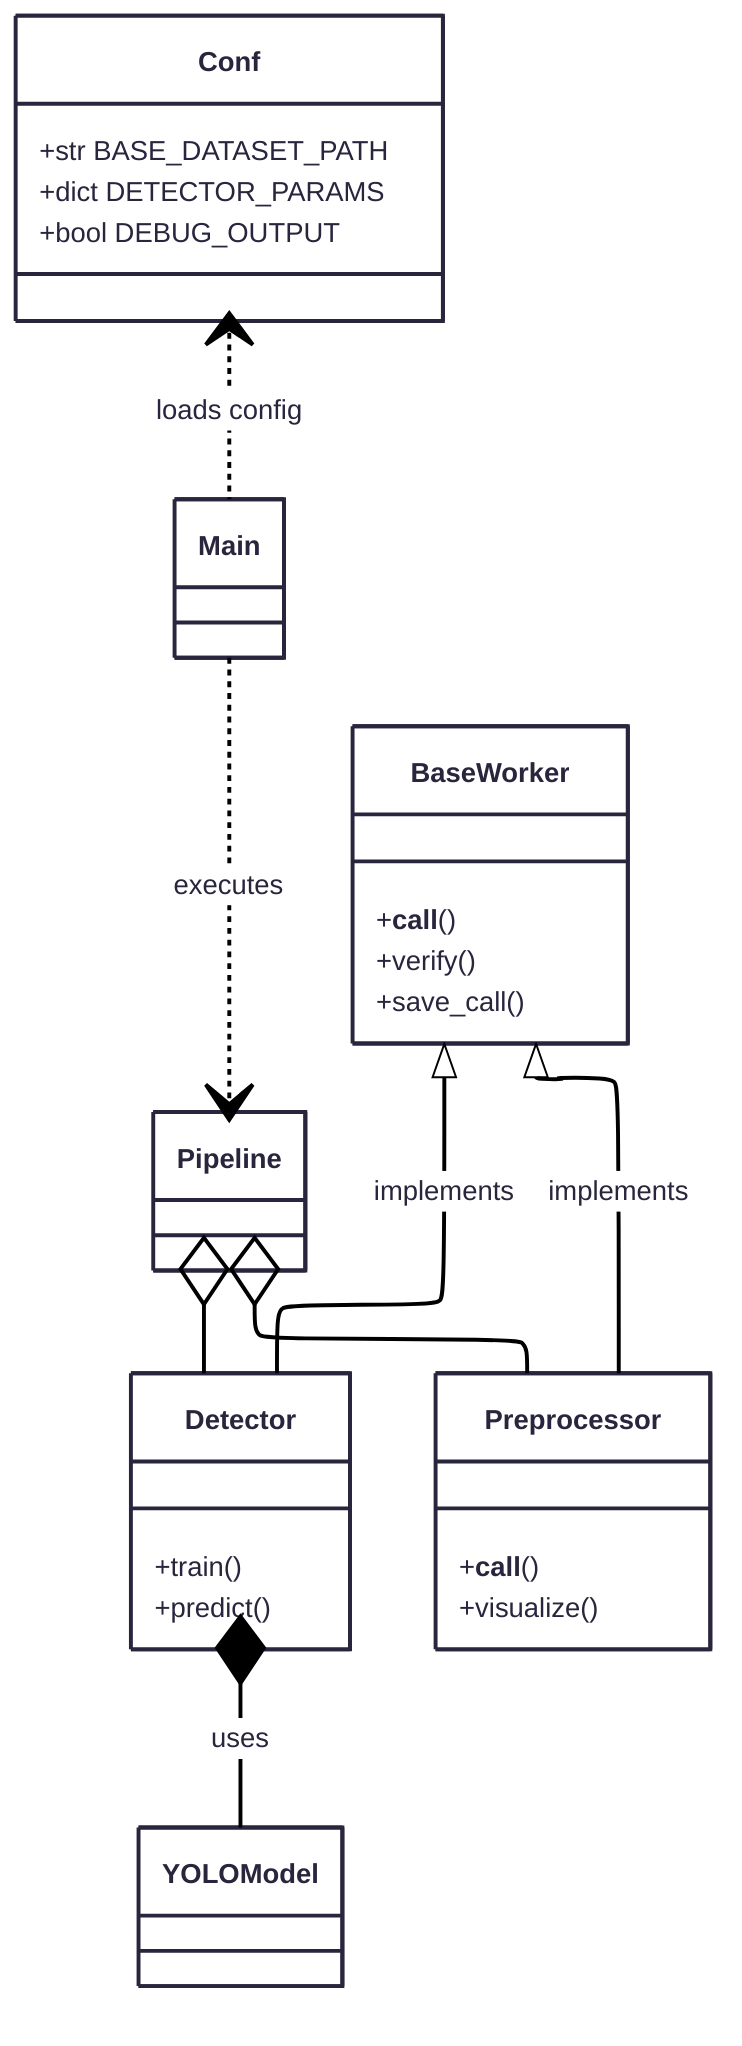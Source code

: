 ---
config:
  theme: redux
  look: classic
  layout: elk
---
classDiagram
    BaseWorker <|-- Detector : implements
    BaseWorker <|-- Preprocessor : implements
    Detector *-- YOLOModel : uses
    Pipeline o-- Detector
    Pipeline o-- Preprocessor
    Main ..> Pipeline : executes
    Conf <.. Main : loads config
    Conf : +str BASE_DATASET_PATH
    Conf : +dict DETECTOR_PARAMS
    Conf : +bool DEBUG_OUTPUT
    BaseWorker : +__call__()
    BaseWorker : +verify()
    BaseWorker : +save_call()
    Detector : +train()
    Detector : +predict()
    Preprocessor : +__call__()
    Preprocessor : +visualize()